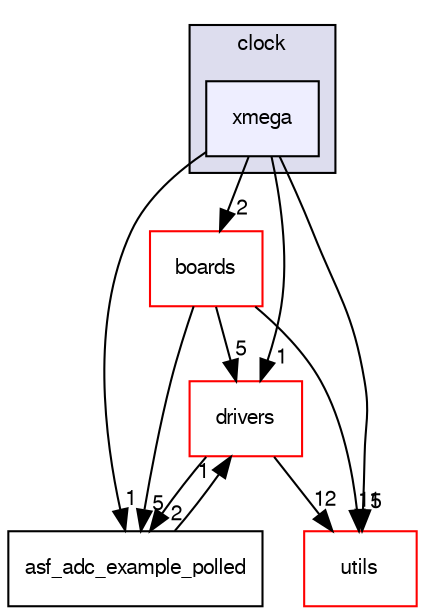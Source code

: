 digraph G {
  compound=true
  node [ fontsize="10", fontname="FreeSans"];
  edge [ labelfontsize="10", labelfontname="FreeSans"];
  subgraph clusterdir_7052404ef7b2aa53538a0cd5b3cede05 {
    graph [ bgcolor="#ddddee", pencolor="black", label="clock" fontname="FreeSans", fontsize="10", URL="dir_7052404ef7b2aa53538a0cd5b3cede05.html"]
  dir_64a75f7bd2df0ce56752a86201cce5c8 [shape=box, label="xmega", style="filled", fillcolor="#eeeeff", pencolor="black", URL="dir_64a75f7bd2df0ce56752a86201cce5c8.html"];
  }
  dir_48d7c75bc2d65fbf40aa264a7dbfade3 [shape=box label="drivers" fillcolor="white" style="filled" color="red" URL="dir_48d7c75bc2d65fbf40aa264a7dbfade3.html"];
  dir_a3daf184e2a07ef4b49807f50f1e84df [shape=box label="asf_adc_example_polled" URL="dir_a3daf184e2a07ef4b49807f50f1e84df.html"];
  dir_e74a7c641d1b032fbb218d42b422d49b [shape=box label="utils" fillcolor="white" style="filled" color="red" URL="dir_e74a7c641d1b032fbb218d42b422d49b.html"];
  dir_ceaab40597b0bf8807a94aba0a007ee7 [shape=box label="boards" fillcolor="white" style="filled" color="red" URL="dir_ceaab40597b0bf8807a94aba0a007ee7.html"];
  dir_48d7c75bc2d65fbf40aa264a7dbfade3->dir_a3daf184e2a07ef4b49807f50f1e84df [headlabel="2", labeldistance=1.5 headhref="dir_000009_000037.html"];
  dir_48d7c75bc2d65fbf40aa264a7dbfade3->dir_e74a7c641d1b032fbb218d42b422d49b [headlabel="12", labeldistance=1.5 headhref="dir_000009_000029.html"];
  dir_a3daf184e2a07ef4b49807f50f1e84df->dir_48d7c75bc2d65fbf40aa264a7dbfade3 [headlabel="1", labeldistance=1.5 headhref="dir_000037_000009.html"];
  dir_64a75f7bd2df0ce56752a86201cce5c8->dir_48d7c75bc2d65fbf40aa264a7dbfade3 [headlabel="1", labeldistance=1.5 headhref="dir_000022_000009.html"];
  dir_64a75f7bd2df0ce56752a86201cce5c8->dir_a3daf184e2a07ef4b49807f50f1e84df [headlabel="1", labeldistance=1.5 headhref="dir_000022_000037.html"];
  dir_64a75f7bd2df0ce56752a86201cce5c8->dir_e74a7c641d1b032fbb218d42b422d49b [headlabel="5", labeldistance=1.5 headhref="dir_000022_000029.html"];
  dir_64a75f7bd2df0ce56752a86201cce5c8->dir_ceaab40597b0bf8807a94aba0a007ee7 [headlabel="2", labeldistance=1.5 headhref="dir_000022_000002.html"];
  dir_ceaab40597b0bf8807a94aba0a007ee7->dir_48d7c75bc2d65fbf40aa264a7dbfade3 [headlabel="5", labeldistance=1.5 headhref="dir_000002_000009.html"];
  dir_ceaab40597b0bf8807a94aba0a007ee7->dir_a3daf184e2a07ef4b49807f50f1e84df [headlabel="5", labeldistance=1.5 headhref="dir_000002_000037.html"];
  dir_ceaab40597b0bf8807a94aba0a007ee7->dir_e74a7c641d1b032fbb218d42b422d49b [headlabel="11", labeldistance=1.5 headhref="dir_000002_000029.html"];
}
